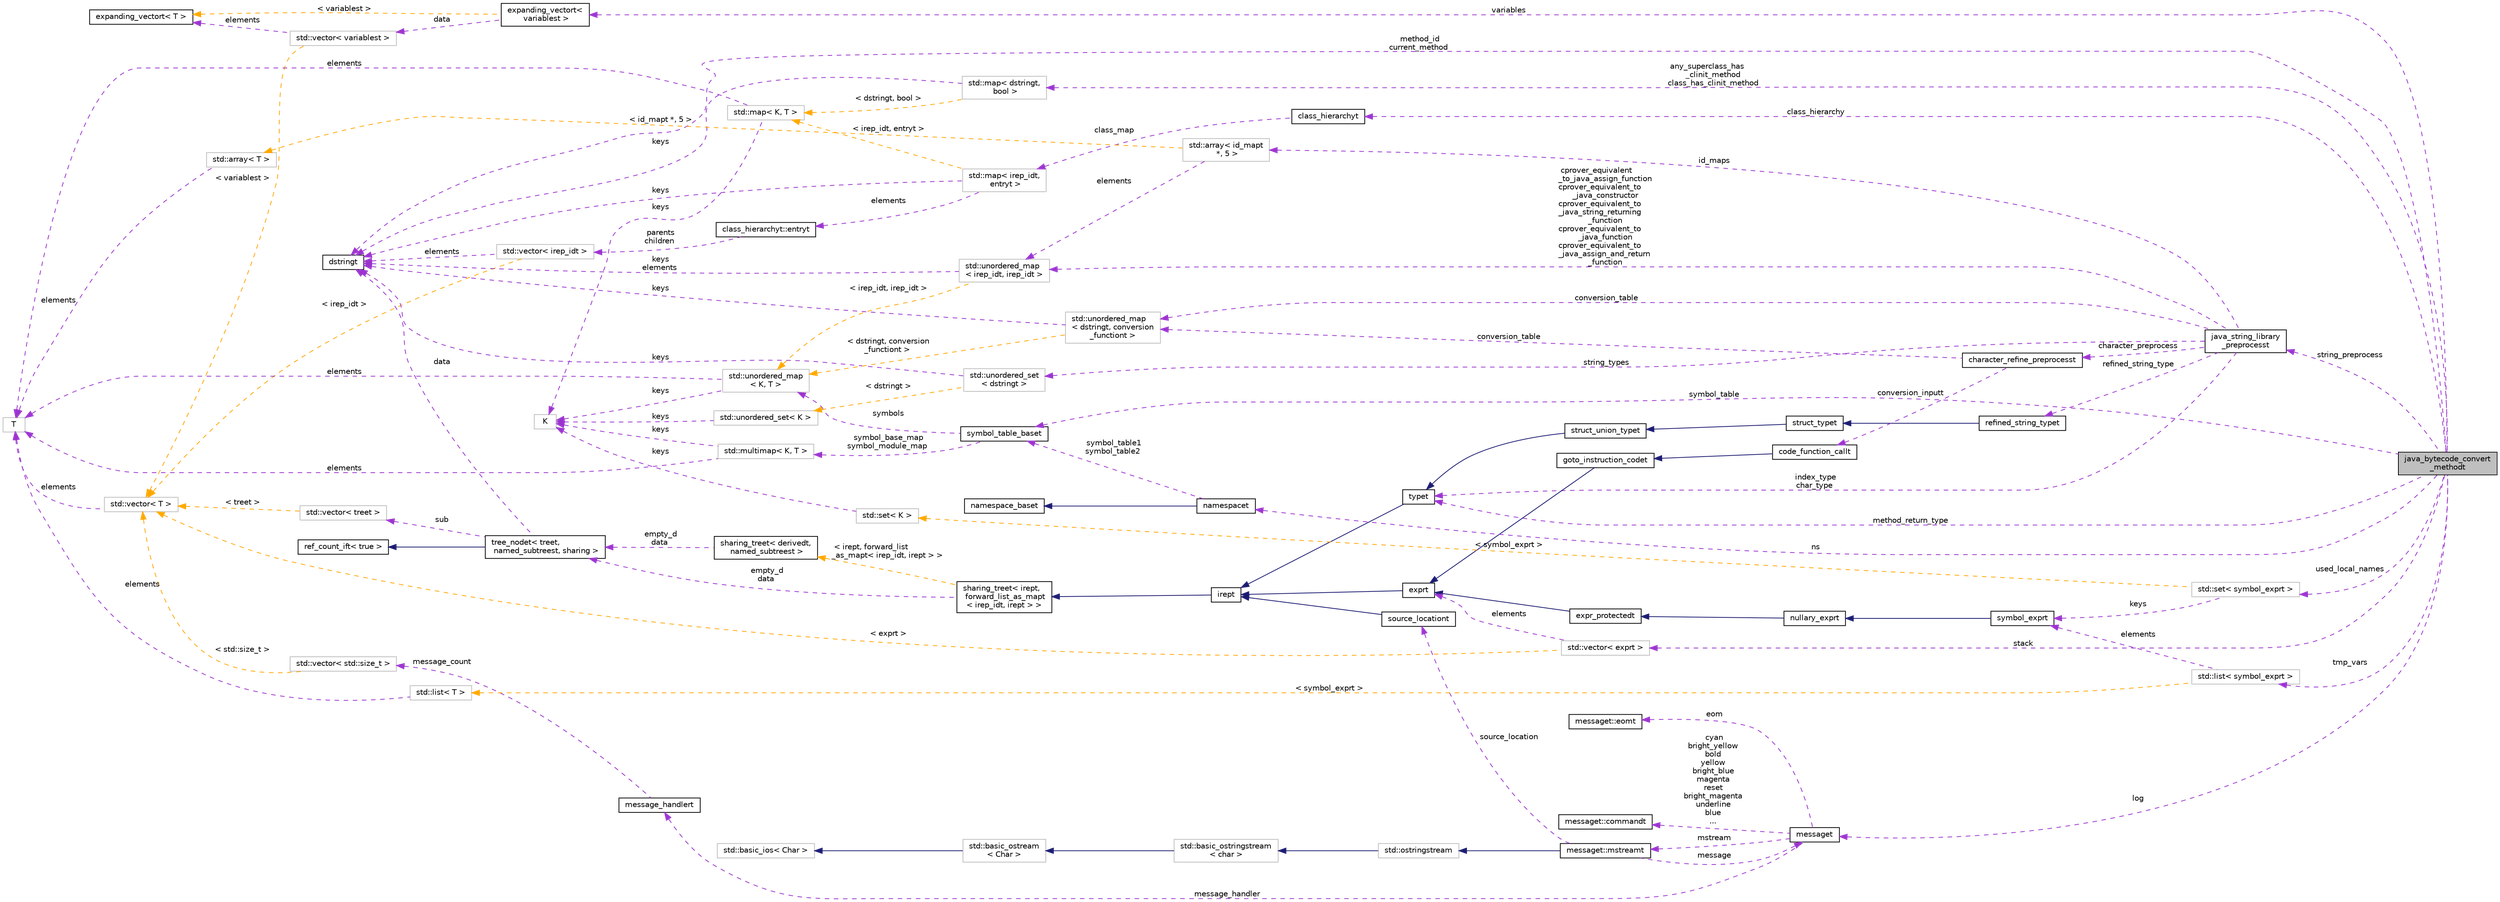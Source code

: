 digraph "java_bytecode_convert_methodt"
{
 // LATEX_PDF_SIZE
  bgcolor="transparent";
  edge [fontname="Helvetica",fontsize="10",labelfontname="Helvetica",labelfontsize="10"];
  node [fontname="Helvetica",fontsize="10",shape=record];
  rankdir="LR";
  Node1 [label="java_bytecode_convert\l_methodt",height=0.2,width=0.4,color="black", fillcolor="grey75", style="filled", fontcolor="black",tooltip=" "];
  Node2 -> Node1 [dir="back",color="darkorchid3",fontsize="10",style="dashed",label=" variables" ,fontname="Helvetica"];
  Node2 [label="expanding_vectort\<\l variablest \>",height=0.2,width=0.4,color="black",URL="$classexpanding__vectort.html",tooltip=" "];
  Node3 -> Node2 [dir="back",color="darkorchid3",fontsize="10",style="dashed",label=" data" ,fontname="Helvetica"];
  Node3 [label="std::vector\< variablest \>",height=0.2,width=0.4,color="grey75",tooltip=" "];
  Node4 -> Node3 [dir="back",color="darkorchid3",fontsize="10",style="dashed",label=" elements" ,fontname="Helvetica"];
  Node4 [label="expanding_vectort\< T \>",height=0.2,width=0.4,color="black",URL="$classexpanding__vectort.html",tooltip=" "];
  Node5 -> Node3 [dir="back",color="orange",fontsize="10",style="dashed",label=" \< variablest \>" ,fontname="Helvetica"];
  Node5 [label="std::vector\< T \>",height=0.2,width=0.4,color="grey75",tooltip="STL class."];
  Node6 -> Node5 [dir="back",color="darkorchid3",fontsize="10",style="dashed",label=" elements" ,fontname="Helvetica"];
  Node6 [label="T",height=0.2,width=0.4,color="grey75",tooltip=" "];
  Node4 -> Node2 [dir="back",color="orange",fontsize="10",style="dashed",label=" \< variablest \>" ,fontname="Helvetica"];
  Node7 -> Node1 [dir="back",color="darkorchid3",fontsize="10",style="dashed",label=" class_hierarchy" ,fontname="Helvetica"];
  Node7 [label="class_hierarchyt",height=0.2,width=0.4,color="black",URL="$classclass__hierarchyt.html",tooltip="Non-graph-based representation of the class hierarchy."];
  Node8 -> Node7 [dir="back",color="darkorchid3",fontsize="10",style="dashed",label=" class_map" ,fontname="Helvetica"];
  Node8 [label="std::map\< irep_idt,\l entryt \>",height=0.2,width=0.4,color="grey75",tooltip=" "];
  Node9 -> Node8 [dir="back",color="darkorchid3",fontsize="10",style="dashed",label=" keys" ,fontname="Helvetica"];
  Node9 [label="dstringt",height=0.2,width=0.4,color="black",URL="$classdstringt.html",tooltip="dstringt has one field, an unsigned integer no which is an index into a static table of strings."];
  Node10 -> Node8 [dir="back",color="darkorchid3",fontsize="10",style="dashed",label=" elements" ,fontname="Helvetica"];
  Node10 [label="class_hierarchyt::entryt",height=0.2,width=0.4,color="black",URL="$classclass__hierarchyt_1_1entryt.html",tooltip=" "];
  Node11 -> Node10 [dir="back",color="darkorchid3",fontsize="10",style="dashed",label=" parents\nchildren" ,fontname="Helvetica"];
  Node11 [label="std::vector\< irep_idt \>",height=0.2,width=0.4,color="grey75",tooltip=" "];
  Node9 -> Node11 [dir="back",color="darkorchid3",fontsize="10",style="dashed",label=" elements" ,fontname="Helvetica"];
  Node5 -> Node11 [dir="back",color="orange",fontsize="10",style="dashed",label=" \< irep_idt \>" ,fontname="Helvetica"];
  Node12 -> Node8 [dir="back",color="orange",fontsize="10",style="dashed",label=" \< irep_idt, entryt \>" ,fontname="Helvetica"];
  Node12 [label="std::map\< K, T \>",height=0.2,width=0.4,color="grey75",tooltip="STL class."];
  Node13 -> Node12 [dir="back",color="darkorchid3",fontsize="10",style="dashed",label=" keys" ,fontname="Helvetica"];
  Node13 [label="K",height=0.2,width=0.4,color="grey75",tooltip=" "];
  Node6 -> Node12 [dir="back",color="darkorchid3",fontsize="10",style="dashed",label=" elements" ,fontname="Helvetica"];
  Node14 -> Node1 [dir="back",color="darkorchid3",fontsize="10",style="dashed",label=" method_return_type" ,fontname="Helvetica"];
  Node14 [label="typet",height=0.2,width=0.4,color="black",URL="$classtypet.html",tooltip="The type of an expression, extends irept."];
  Node15 -> Node14 [dir="back",color="midnightblue",fontsize="10",style="solid",fontname="Helvetica"];
  Node15 [label="irept",height=0.2,width=0.4,color="black",URL="$classirept.html",tooltip="There are a large number of kinds of tree structured or tree-like data in CPROVER."];
  Node16 -> Node15 [dir="back",color="midnightblue",fontsize="10",style="solid",fontname="Helvetica"];
  Node16 [label="sharing_treet\< irept,\l forward_list_as_mapt\l\< irep_idt, irept \> \>",height=0.2,width=0.4,color="black",URL="$classsharing__treet.html",tooltip=" "];
  Node17 -> Node16 [dir="back",color="darkorchid3",fontsize="10",style="dashed",label=" empty_d\ndata" ,fontname="Helvetica"];
  Node17 [label="tree_nodet\< treet,\l named_subtreest, sharing \>",height=0.2,width=0.4,color="black",URL="$classtree__nodet.html",tooltip="A node with data in a tree, it contains:"];
  Node18 -> Node17 [dir="back",color="midnightblue",fontsize="10",style="solid",fontname="Helvetica"];
  Node18 [label="ref_count_ift\< true \>",height=0.2,width=0.4,color="black",URL="$structref__count__ift_3_01true_01_4.html",tooltip=" "];
  Node19 -> Node17 [dir="back",color="darkorchid3",fontsize="10",style="dashed",label=" sub" ,fontname="Helvetica"];
  Node19 [label="std::vector\< treet \>",height=0.2,width=0.4,color="grey75",tooltip=" "];
  Node5 -> Node19 [dir="back",color="orange",fontsize="10",style="dashed",label=" \< treet \>" ,fontname="Helvetica"];
  Node9 -> Node17 [dir="back",color="darkorchid3",fontsize="10",style="dashed",label=" data" ,fontname="Helvetica"];
  Node20 -> Node16 [dir="back",color="orange",fontsize="10",style="dashed",label=" \< irept, forward_list\l_as_mapt\< irep_idt, irept \> \>" ,fontname="Helvetica"];
  Node20 [label="sharing_treet\< derivedt,\l named_subtreest \>",height=0.2,width=0.4,color="black",URL="$classsharing__treet.html",tooltip="Base class for tree-like data structures with sharing."];
  Node17 -> Node20 [dir="back",color="darkorchid3",fontsize="10",style="dashed",label=" empty_d\ndata" ,fontname="Helvetica"];
  Node21 -> Node1 [dir="back",color="darkorchid3",fontsize="10",style="dashed",label=" symbol_table" ,fontname="Helvetica"];
  Node21 [label="symbol_table_baset",height=0.2,width=0.4,color="black",URL="$classsymbol__table__baset.html",tooltip="The symbol table base class interface."];
  Node22 -> Node21 [dir="back",color="darkorchid3",fontsize="10",style="dashed",label=" symbol_base_map\nsymbol_module_map" ,fontname="Helvetica"];
  Node22 [label="std::multimap\< K, T \>",height=0.2,width=0.4,color="grey75",tooltip="STL class."];
  Node13 -> Node22 [dir="back",color="darkorchid3",fontsize="10",style="dashed",label=" keys" ,fontname="Helvetica"];
  Node6 -> Node22 [dir="back",color="darkorchid3",fontsize="10",style="dashed",label=" elements" ,fontname="Helvetica"];
  Node23 -> Node21 [dir="back",color="darkorchid3",fontsize="10",style="dashed",label=" symbols" ,fontname="Helvetica"];
  Node23 [label="std::unordered_map\l\< K, T \>",height=0.2,width=0.4,color="grey75",tooltip="STL class."];
  Node13 -> Node23 [dir="back",color="darkorchid3",fontsize="10",style="dashed",label=" keys" ,fontname="Helvetica"];
  Node6 -> Node23 [dir="back",color="darkorchid3",fontsize="10",style="dashed",label=" elements" ,fontname="Helvetica"];
  Node24 -> Node1 [dir="back",color="darkorchid3",fontsize="10",style="dashed",label=" log" ,fontname="Helvetica"];
  Node24 [label="messaget",height=0.2,width=0.4,color="black",URL="$classmessaget.html",tooltip="Class that provides messages with a built-in verbosity 'level'."];
  Node25 -> Node24 [dir="back",color="darkorchid3",fontsize="10",style="dashed",label=" message_handler" ,fontname="Helvetica"];
  Node25 [label="message_handlert",height=0.2,width=0.4,color="black",URL="$classmessage__handlert.html",tooltip=" "];
  Node26 -> Node25 [dir="back",color="darkorchid3",fontsize="10",style="dashed",label=" message_count" ,fontname="Helvetica"];
  Node26 [label="std::vector\< std::size_t \>",height=0.2,width=0.4,color="grey75",tooltip=" "];
  Node5 -> Node26 [dir="back",color="orange",fontsize="10",style="dashed",label=" \< std::size_t \>" ,fontname="Helvetica"];
  Node27 -> Node24 [dir="back",color="darkorchid3",fontsize="10",style="dashed",label=" cyan\nbright_yellow\nbold\nyellow\nbright_blue\nmagenta\nreset\nbright_magenta\nunderline\nblue\n..." ,fontname="Helvetica"];
  Node27 [label="messaget::commandt",height=0.2,width=0.4,color="black",URL="$classmessaget_1_1commandt.html",tooltip=" "];
  Node28 -> Node24 [dir="back",color="darkorchid3",fontsize="10",style="dashed",label=" mstream" ,fontname="Helvetica"];
  Node28 [label="messaget::mstreamt",height=0.2,width=0.4,color="black",URL="$classmessaget_1_1mstreamt.html",tooltip=" "];
  Node29 -> Node28 [dir="back",color="midnightblue",fontsize="10",style="solid",fontname="Helvetica"];
  Node29 [label="std::ostringstream",height=0.2,width=0.4,color="grey75",tooltip="STL class."];
  Node30 -> Node29 [dir="back",color="midnightblue",fontsize="10",style="solid",fontname="Helvetica"];
  Node30 [label="std::basic_ostringstream\l\< char \>",height=0.2,width=0.4,color="grey75",tooltip="STL class."];
  Node31 -> Node30 [dir="back",color="midnightblue",fontsize="10",style="solid",fontname="Helvetica"];
  Node31 [label="std::basic_ostream\l\< Char \>",height=0.2,width=0.4,color="grey75",tooltip="STL class."];
  Node32 -> Node31 [dir="back",color="midnightblue",fontsize="10",style="solid",fontname="Helvetica"];
  Node32 [label="std::basic_ios\< Char \>",height=0.2,width=0.4,color="grey75",tooltip="STL class."];
  Node24 -> Node28 [dir="back",color="darkorchid3",fontsize="10",style="dashed",label=" message" ,fontname="Helvetica"];
  Node34 -> Node28 [dir="back",color="darkorchid3",fontsize="10",style="dashed",label=" source_location" ,fontname="Helvetica"];
  Node34 [label="source_locationt",height=0.2,width=0.4,color="black",URL="$classsource__locationt.html",tooltip=" "];
  Node15 -> Node34 [dir="back",color="midnightblue",fontsize="10",style="solid",fontname="Helvetica"];
  Node35 -> Node24 [dir="back",color="darkorchid3",fontsize="10",style="dashed",label=" eom" ,fontname="Helvetica"];
  Node35 [label="messaget::eomt",height=0.2,width=0.4,color="black",URL="$classmessaget_1_1eomt.html",tooltip=" "];
  Node36 -> Node1 [dir="back",color="darkorchid3",fontsize="10",style="dashed",label=" any_superclass_has\l_clinit_method\nclass_has_clinit_method" ,fontname="Helvetica"];
  Node36 [label="std::map\< dstringt,\l bool \>",height=0.2,width=0.4,color="grey75",tooltip=" "];
  Node9 -> Node36 [dir="back",color="darkorchid3",fontsize="10",style="dashed",label=" keys" ,fontname="Helvetica"];
  Node12 -> Node36 [dir="back",color="orange",fontsize="10",style="dashed",label=" \< dstringt, bool \>" ,fontname="Helvetica"];
  Node37 -> Node1 [dir="back",color="darkorchid3",fontsize="10",style="dashed",label=" string_preprocess" ,fontname="Helvetica"];
  Node37 [label="java_string_library\l_preprocesst",height=0.2,width=0.4,color="black",URL="$classjava__string__library__preprocesst.html",tooltip=" "];
  Node38 -> Node37 [dir="back",color="darkorchid3",fontsize="10",style="dashed",label=" string_types" ,fontname="Helvetica"];
  Node38 [label="std::unordered_set\l\< dstringt \>",height=0.2,width=0.4,color="grey75",tooltip=" "];
  Node9 -> Node38 [dir="back",color="darkorchid3",fontsize="10",style="dashed",label=" keys" ,fontname="Helvetica"];
  Node39 -> Node38 [dir="back",color="orange",fontsize="10",style="dashed",label=" \< dstringt \>" ,fontname="Helvetica"];
  Node39 [label="std::unordered_set\< K \>",height=0.2,width=0.4,color="grey75",tooltip="STL class."];
  Node13 -> Node39 [dir="back",color="darkorchid3",fontsize="10",style="dashed",label=" keys" ,fontname="Helvetica"];
  Node40 -> Node37 [dir="back",color="darkorchid3",fontsize="10",style="dashed",label=" cprover_equivalent\l_to_java_assign_function\ncprover_equivalent_to\l_java_constructor\ncprover_equivalent_to\l_java_string_returning\l_function\ncprover_equivalent_to\l_java_function\ncprover_equivalent_to\l_java_assign_and_return\l_function" ,fontname="Helvetica"];
  Node40 [label="std::unordered_map\l\< irep_idt, irep_idt \>",height=0.2,width=0.4,color="grey75",tooltip=" "];
  Node9 -> Node40 [dir="back",color="darkorchid3",fontsize="10",style="dashed",label=" keys\nelements" ,fontname="Helvetica"];
  Node23 -> Node40 [dir="back",color="orange",fontsize="10",style="dashed",label=" \< irep_idt, irep_idt \>" ,fontname="Helvetica"];
  Node41 -> Node37 [dir="back",color="darkorchid3",fontsize="10",style="dashed",label=" refined_string_type" ,fontname="Helvetica"];
  Node41 [label="refined_string_typet",height=0.2,width=0.4,color="black",URL="$classrefined__string__typet.html",tooltip=" "];
  Node42 -> Node41 [dir="back",color="midnightblue",fontsize="10",style="solid",fontname="Helvetica"];
  Node42 [label="struct_typet",height=0.2,width=0.4,color="black",URL="$classstruct__typet.html",tooltip="Structure type, corresponds to C style structs."];
  Node43 -> Node42 [dir="back",color="midnightblue",fontsize="10",style="solid",fontname="Helvetica"];
  Node43 [label="struct_union_typet",height=0.2,width=0.4,color="black",URL="$classstruct__union__typet.html",tooltip="Base type for structs and unions."];
  Node14 -> Node43 [dir="back",color="midnightblue",fontsize="10",style="solid",fontname="Helvetica"];
  Node14 -> Node37 [dir="back",color="darkorchid3",fontsize="10",style="dashed",label=" index_type\nchar_type" ,fontname="Helvetica"];
  Node44 -> Node37 [dir="back",color="darkorchid3",fontsize="10",style="dashed",label=" id_maps" ,fontname="Helvetica"];
  Node44 [label="std::array\< id_mapt\l *, 5 \>",height=0.2,width=0.4,color="grey75",tooltip=" "];
  Node40 -> Node44 [dir="back",color="darkorchid3",fontsize="10",style="dashed",label=" elements" ,fontname="Helvetica"];
  Node45 -> Node44 [dir="back",color="orange",fontsize="10",style="dashed",label=" \< id_mapt *, 5 \>" ,fontname="Helvetica"];
  Node45 [label="std::array\< T \>",height=0.2,width=0.4,color="grey75",tooltip="STL class."];
  Node6 -> Node45 [dir="back",color="darkorchid3",fontsize="10",style="dashed",label=" elements" ,fontname="Helvetica"];
  Node46 -> Node37 [dir="back",color="darkorchid3",fontsize="10",style="dashed",label=" character_preprocess" ,fontname="Helvetica"];
  Node46 [label="character_refine_preprocesst",height=0.2,width=0.4,color="black",URL="$classcharacter__refine__preprocesst.html",tooltip=" "];
  Node47 -> Node46 [dir="back",color="darkorchid3",fontsize="10",style="dashed",label=" conversion_inputt" ,fontname="Helvetica"];
  Node47 [label="code_function_callt",height=0.2,width=0.4,color="black",URL="$classcode__function__callt.html",tooltip="goto_instruction_codet representation of a function call statement."];
  Node48 -> Node47 [dir="back",color="midnightblue",fontsize="10",style="solid",fontname="Helvetica"];
  Node48 [label="goto_instruction_codet",height=0.2,width=0.4,color="black",URL="$classcodet.html",tooltip="Data structure for representing an arbitrary statement in a program."];
  Node49 -> Node48 [dir="back",color="midnightblue",fontsize="10",style="solid",fontname="Helvetica"];
  Node49 [label="exprt",height=0.2,width=0.4,color="black",URL="$classexprt.html",tooltip="Base class for all expressions."];
  Node15 -> Node49 [dir="back",color="midnightblue",fontsize="10",style="solid",fontname="Helvetica"];
  Node50 -> Node46 [dir="back",color="darkorchid3",fontsize="10",style="dashed",label=" conversion_table" ,fontname="Helvetica"];
  Node50 [label="std::unordered_map\l\< dstringt, conversion\l_functiont \>",height=0.2,width=0.4,color="grey75",tooltip=" "];
  Node9 -> Node50 [dir="back",color="darkorchid3",fontsize="10",style="dashed",label=" keys" ,fontname="Helvetica"];
  Node23 -> Node50 [dir="back",color="orange",fontsize="10",style="dashed",label=" \< dstringt, conversion\l_functiont \>" ,fontname="Helvetica"];
  Node50 -> Node37 [dir="back",color="darkorchid3",fontsize="10",style="dashed",label=" conversion_table" ,fontname="Helvetica"];
  Node51 -> Node1 [dir="back",color="darkorchid3",fontsize="10",style="dashed",label=" ns" ,fontname="Helvetica"];
  Node51 [label="namespacet",height=0.2,width=0.4,color="black",URL="$classnamespacet.html",tooltip="A namespacet is essentially one or two symbol tables bound together, to allow for symbol lookups in t..."];
  Node52 -> Node51 [dir="back",color="midnightblue",fontsize="10",style="solid",fontname="Helvetica"];
  Node52 [label="namespace_baset",height=0.2,width=0.4,color="black",URL="$classnamespace__baset.html",tooltip="Basic interface for a namespace."];
  Node21 -> Node51 [dir="back",color="darkorchid3",fontsize="10",style="dashed",label=" symbol_table1\nsymbol_table2" ,fontname="Helvetica"];
  Node9 -> Node1 [dir="back",color="darkorchid3",fontsize="10",style="dashed",label=" method_id\ncurrent_method" ,fontname="Helvetica"];
  Node53 -> Node1 [dir="back",color="darkorchid3",fontsize="10",style="dashed",label=" used_local_names" ,fontname="Helvetica"];
  Node53 [label="std::set\< symbol_exprt \>",height=0.2,width=0.4,color="grey75",tooltip=" "];
  Node54 -> Node53 [dir="back",color="darkorchid3",fontsize="10",style="dashed",label=" keys" ,fontname="Helvetica"];
  Node54 [label="symbol_exprt",height=0.2,width=0.4,color="black",URL="$classsymbol__exprt.html",tooltip="Expression to hold a symbol (variable)"];
  Node55 -> Node54 [dir="back",color="midnightblue",fontsize="10",style="solid",fontname="Helvetica"];
  Node55 [label="nullary_exprt",height=0.2,width=0.4,color="black",URL="$classnullary__exprt.html",tooltip="An expression without operands."];
  Node56 -> Node55 [dir="back",color="midnightblue",fontsize="10",style="solid",fontname="Helvetica"];
  Node56 [label="expr_protectedt",height=0.2,width=0.4,color="black",URL="$classexpr__protectedt.html",tooltip="Base class for all expressions."];
  Node49 -> Node56 [dir="back",color="midnightblue",fontsize="10",style="solid",fontname="Helvetica"];
  Node57 -> Node53 [dir="back",color="orange",fontsize="10",style="dashed",label=" \< symbol_exprt \>" ,fontname="Helvetica"];
  Node57 [label="std::set\< K \>",height=0.2,width=0.4,color="grey75",tooltip="STL class."];
  Node13 -> Node57 [dir="back",color="darkorchid3",fontsize="10",style="dashed",label=" keys" ,fontname="Helvetica"];
  Node58 -> Node1 [dir="back",color="darkorchid3",fontsize="10",style="dashed",label=" stack" ,fontname="Helvetica"];
  Node58 [label="std::vector\< exprt \>",height=0.2,width=0.4,color="grey75",tooltip=" "];
  Node49 -> Node58 [dir="back",color="darkorchid3",fontsize="10",style="dashed",label=" elements" ,fontname="Helvetica"];
  Node5 -> Node58 [dir="back",color="orange",fontsize="10",style="dashed",label=" \< exprt \>" ,fontname="Helvetica"];
  Node59 -> Node1 [dir="back",color="darkorchid3",fontsize="10",style="dashed",label=" tmp_vars" ,fontname="Helvetica"];
  Node59 [label="std::list\< symbol_exprt \>",height=0.2,width=0.4,color="grey75",tooltip=" "];
  Node54 -> Node59 [dir="back",color="darkorchid3",fontsize="10",style="dashed",label=" elements" ,fontname="Helvetica"];
  Node60 -> Node59 [dir="back",color="orange",fontsize="10",style="dashed",label=" \< symbol_exprt \>" ,fontname="Helvetica"];
  Node60 [label="std::list\< T \>",height=0.2,width=0.4,color="grey75",tooltip="STL class."];
  Node6 -> Node60 [dir="back",color="darkorchid3",fontsize="10",style="dashed",label=" elements" ,fontname="Helvetica"];
}
